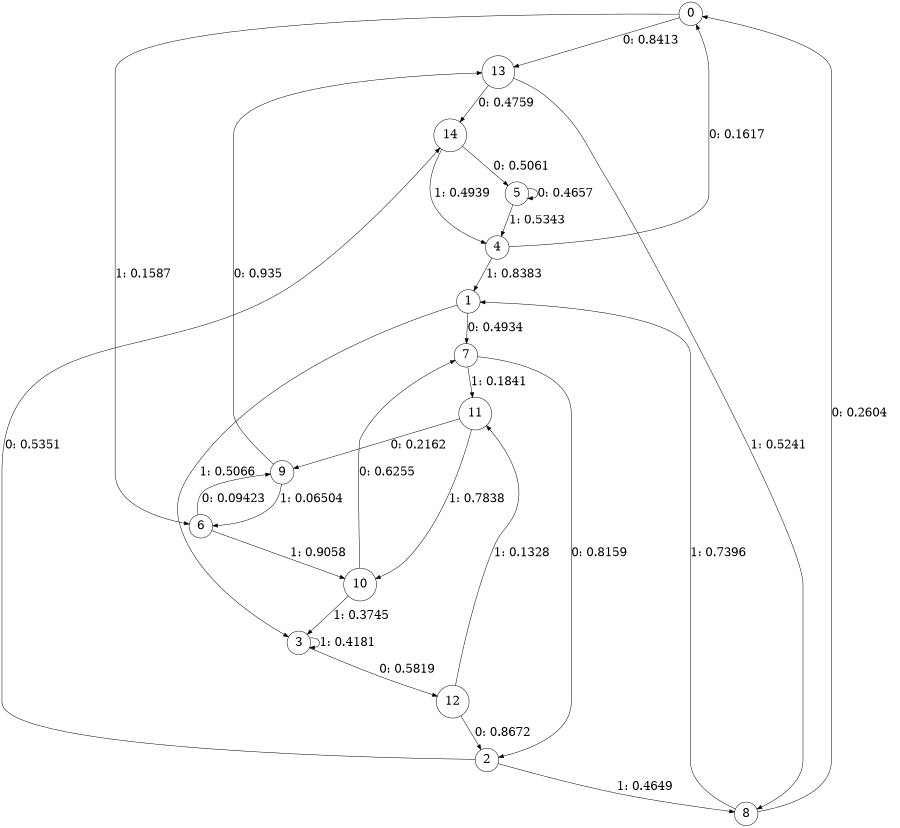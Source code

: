 digraph "ch5concat_phase3_L4" {
size = "6,8.5";
ratio = "fill";
node [shape = circle];
node [fontsize = 24];
edge [fontsize = 24];
0 -> 13 [label = "0: 0.8413   "];
0 -> 6 [label = "1: 0.1587   "];
1 -> 7 [label = "0: 0.4934   "];
1 -> 3 [label = "1: 0.5066   "];
2 -> 14 [label = "0: 0.5351   "];
2 -> 8 [label = "1: 0.4649   "];
3 -> 12 [label = "0: 0.5819   "];
3 -> 3 [label = "1: 0.4181   "];
4 -> 0 [label = "0: 0.1617   "];
4 -> 1 [label = "1: 0.8383   "];
5 -> 5 [label = "0: 0.4657   "];
5 -> 4 [label = "1: 0.5343   "];
6 -> 9 [label = "0: 0.09423  "];
6 -> 10 [label = "1: 0.9058   "];
7 -> 2 [label = "0: 0.8159   "];
7 -> 11 [label = "1: 0.1841   "];
8 -> 0 [label = "0: 0.2604   "];
8 -> 1 [label = "1: 0.7396   "];
9 -> 13 [label = "0: 0.935    "];
9 -> 6 [label = "1: 0.06504  "];
10 -> 7 [label = "0: 0.6255   "];
10 -> 3 [label = "1: 0.3745   "];
11 -> 9 [label = "0: 0.2162   "];
11 -> 10 [label = "1: 0.7838   "];
12 -> 2 [label = "0: 0.8672   "];
12 -> 11 [label = "1: 0.1328   "];
13 -> 14 [label = "0: 0.4759   "];
13 -> 8 [label = "1: 0.5241   "];
14 -> 5 [label = "0: 0.5061   "];
14 -> 4 [label = "1: 0.4939   "];
}